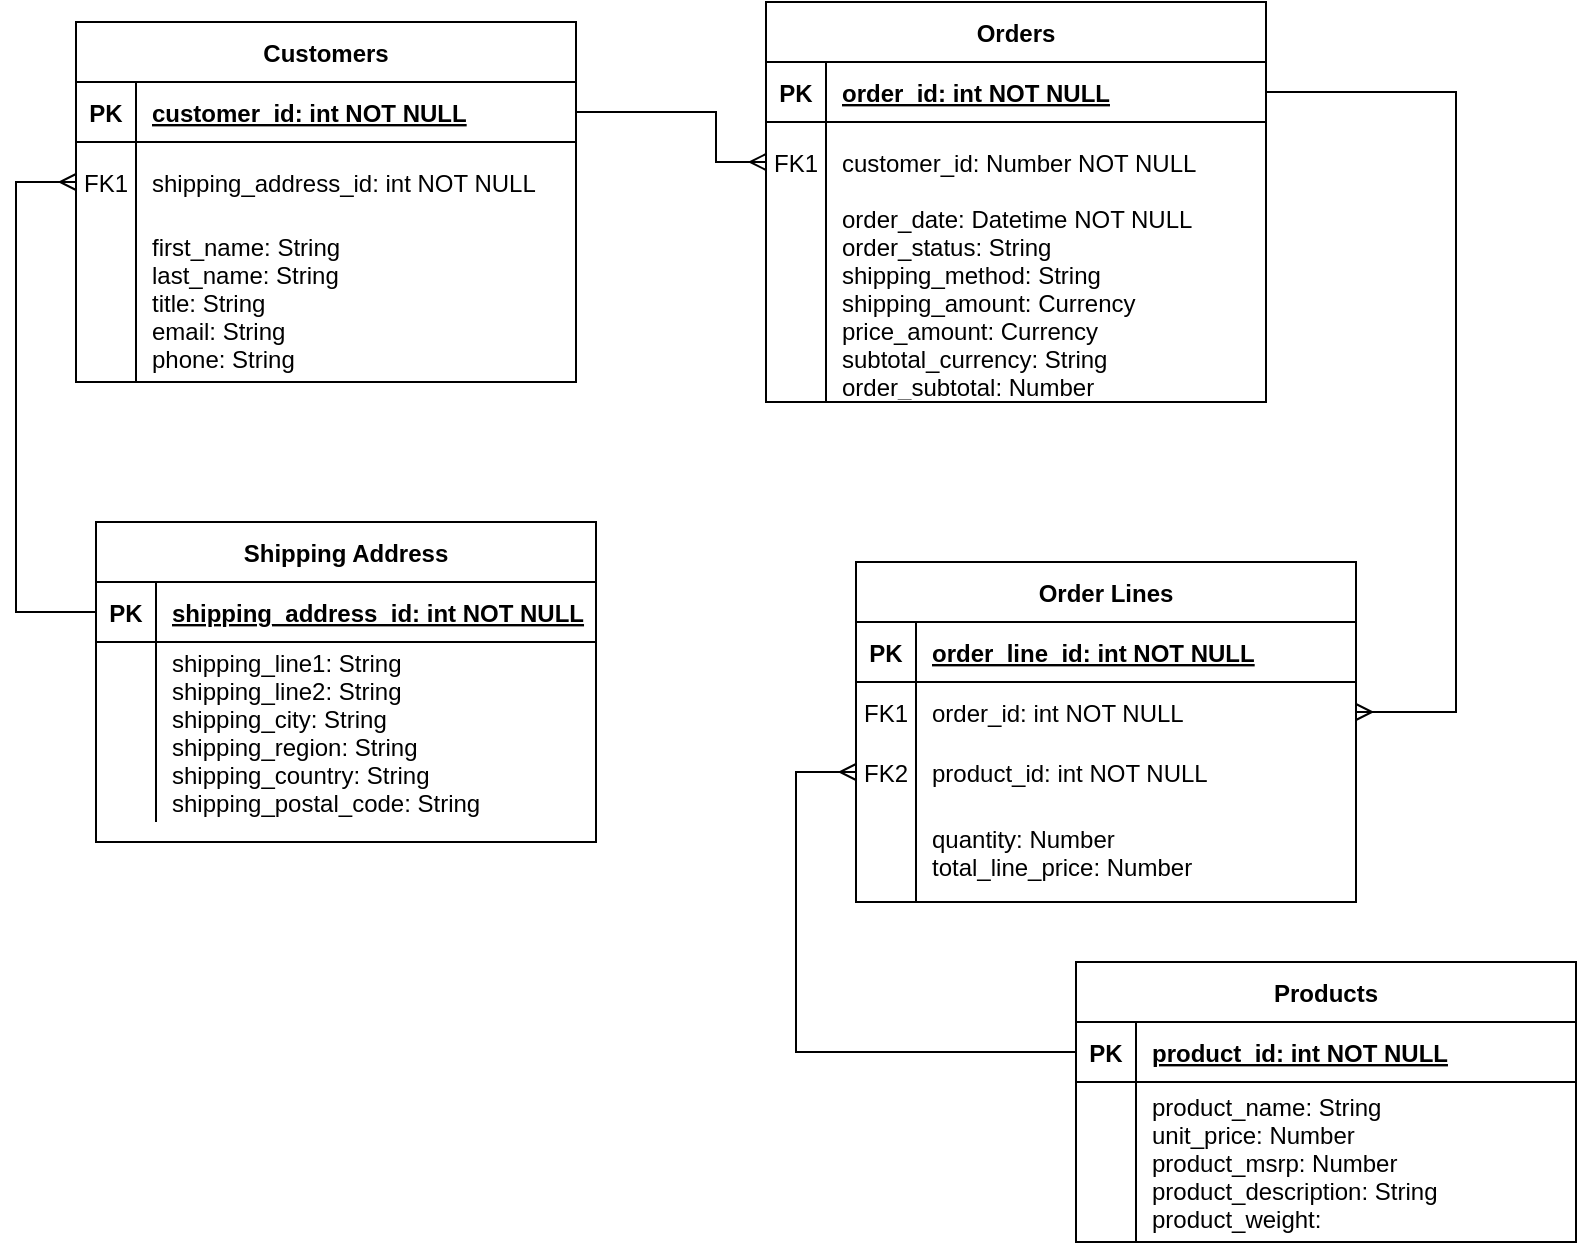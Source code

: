 <mxfile version="14.2.4" type="embed">
    <diagram id="R2lEEEUBdFMjLlhIrx00" name="Page-1">
        <mxGraphModel dx="1118" dy="572" grid="1" gridSize="10" guides="1" tooltips="1" connect="1" arrows="1" fold="1" page="1" pageScale="1" pageWidth="850" pageHeight="1100" math="0" shadow="0" extFonts="Permanent Marker^https://fonts.googleapis.com/css?family=Permanent+Marker">
            <root>
                <mxCell id="0"/>
                <mxCell id="1" parent="0"/>
                <mxCell id="C-vyLk0tnHw3VtMMgP7b-2" value="Orders" style="shape=table;startSize=30;container=1;collapsible=1;childLayout=tableLayout;fixedRows=1;rowLines=0;fontStyle=1;align=center;resizeLast=1;" parent="1" vertex="1">
                    <mxGeometry x="425" y="40" width="250" height="200" as="geometry">
                        <mxRectangle x="440" y="90" width="70" height="30" as="alternateBounds"/>
                    </mxGeometry>
                </mxCell>
                <mxCell id="C-vyLk0tnHw3VtMMgP7b-3" value="" style="shape=partialRectangle;collapsible=0;dropTarget=0;pointerEvents=0;fillColor=none;points=[[0,0.5],[1,0.5]];portConstraint=eastwest;top=0;left=0;right=0;bottom=1;" parent="C-vyLk0tnHw3VtMMgP7b-2" vertex="1">
                    <mxGeometry y="30" width="250" height="30" as="geometry"/>
                </mxCell>
                <mxCell id="C-vyLk0tnHw3VtMMgP7b-4" value="PK" style="shape=partialRectangle;overflow=hidden;connectable=0;fillColor=none;top=0;left=0;bottom=0;right=0;fontStyle=1;" parent="C-vyLk0tnHw3VtMMgP7b-3" vertex="1">
                    <mxGeometry width="30" height="30" as="geometry"/>
                </mxCell>
                <mxCell id="C-vyLk0tnHw3VtMMgP7b-5" value="order_id: int NOT NULL " style="shape=partialRectangle;overflow=hidden;connectable=0;fillColor=none;top=0;left=0;bottom=0;right=0;align=left;spacingLeft=6;fontStyle=5;" parent="C-vyLk0tnHw3VtMMgP7b-3" vertex="1">
                    <mxGeometry x="30" width="220" height="30" as="geometry"/>
                </mxCell>
                <mxCell id="C-vyLk0tnHw3VtMMgP7b-6" value="" style="shape=partialRectangle;collapsible=0;dropTarget=0;pointerEvents=0;fillColor=none;points=[[0,0.5],[1,0.5]];portConstraint=eastwest;top=0;left=0;right=0;bottom=0;" parent="C-vyLk0tnHw3VtMMgP7b-2" vertex="1">
                    <mxGeometry y="60" width="250" height="40" as="geometry"/>
                </mxCell>
                <mxCell id="C-vyLk0tnHw3VtMMgP7b-7" value="FK1" style="shape=partialRectangle;overflow=hidden;connectable=0;fillColor=none;top=0;left=0;bottom=0;right=0;" parent="C-vyLk0tnHw3VtMMgP7b-6" vertex="1">
                    <mxGeometry width="30" height="40" as="geometry"/>
                </mxCell>
                <mxCell id="C-vyLk0tnHw3VtMMgP7b-8" value="customer_id: Number NOT NULL" style="shape=partialRectangle;overflow=hidden;connectable=0;fillColor=none;top=0;left=0;bottom=0;right=0;align=left;spacingLeft=6;" parent="C-vyLk0tnHw3VtMMgP7b-6" vertex="1">
                    <mxGeometry x="30" width="220" height="40" as="geometry"/>
                </mxCell>
                <mxCell id="C-vyLk0tnHw3VtMMgP7b-9" value="" style="shape=partialRectangle;collapsible=0;dropTarget=0;pointerEvents=0;fillColor=none;points=[[0,0.5],[1,0.5]];portConstraint=eastwest;top=0;left=0;right=0;bottom=0;" parent="C-vyLk0tnHw3VtMMgP7b-2" vertex="1">
                    <mxGeometry y="100" width="250" height="100" as="geometry"/>
                </mxCell>
                <mxCell id="C-vyLk0tnHw3VtMMgP7b-10" value="" style="shape=partialRectangle;overflow=hidden;connectable=0;fillColor=none;top=0;left=0;bottom=0;right=0;" parent="C-vyLk0tnHw3VtMMgP7b-9" vertex="1">
                    <mxGeometry width="30" height="100" as="geometry"/>
                </mxCell>
                <mxCell id="C-vyLk0tnHw3VtMMgP7b-11" value="order_date: Datetime NOT NULL&#10;order_status: String&#10;shipping_method: String&#10;shipping_amount: Currency&#10;price_amount: Currency&#10;subtotal_currency: String&#10;order_subtotal: Number&#10;" style="shape=partialRectangle;overflow=hidden;connectable=0;fillColor=none;top=0;left=0;bottom=0;right=0;align=left;spacingLeft=6;" parent="C-vyLk0tnHw3VtMMgP7b-9" vertex="1">
                    <mxGeometry x="30" width="220" height="100" as="geometry"/>
                </mxCell>
                <mxCell id="C-vyLk0tnHw3VtMMgP7b-23" value="Customers" style="shape=table;startSize=30;container=1;collapsible=1;childLayout=tableLayout;fixedRows=1;rowLines=0;fontStyle=1;align=center;resizeLast=1;" parent="1" vertex="1">
                    <mxGeometry x="80" y="50" width="250" height="180" as="geometry">
                        <mxRectangle x="90" y="90" width="100" height="30" as="alternateBounds"/>
                    </mxGeometry>
                </mxCell>
                <mxCell id="C-vyLk0tnHw3VtMMgP7b-24" value="" style="shape=partialRectangle;collapsible=0;dropTarget=0;pointerEvents=0;fillColor=none;points=[[0,0.5],[1,0.5]];portConstraint=eastwest;top=0;left=0;right=0;bottom=1;" parent="C-vyLk0tnHw3VtMMgP7b-23" vertex="1">
                    <mxGeometry y="30" width="250" height="30" as="geometry"/>
                </mxCell>
                <mxCell id="C-vyLk0tnHw3VtMMgP7b-25" value="PK" style="shape=partialRectangle;overflow=hidden;connectable=0;fillColor=none;top=0;left=0;bottom=0;right=0;fontStyle=1;" parent="C-vyLk0tnHw3VtMMgP7b-24" vertex="1">
                    <mxGeometry width="30" height="30" as="geometry"/>
                </mxCell>
                <mxCell id="C-vyLk0tnHw3VtMMgP7b-26" value="customer_id: int NOT NULL " style="shape=partialRectangle;overflow=hidden;connectable=0;fillColor=none;top=0;left=0;bottom=0;right=0;align=left;spacingLeft=6;fontStyle=5;" parent="C-vyLk0tnHw3VtMMgP7b-24" vertex="1">
                    <mxGeometry x="30" width="220" height="30" as="geometry"/>
                </mxCell>
                <mxCell id="B53NT7lgFoS1jql9D8dd-7" style="shape=partialRectangle;collapsible=0;dropTarget=0;pointerEvents=0;fillColor=none;points=[[0,0.5],[1,0.5]];portConstraint=eastwest;top=0;left=0;right=0;bottom=0;" parent="C-vyLk0tnHw3VtMMgP7b-23" vertex="1">
                    <mxGeometry y="60" width="250" height="40" as="geometry"/>
                </mxCell>
                <mxCell id="B53NT7lgFoS1jql9D8dd-8" value="FK1" style="shape=partialRectangle;overflow=hidden;connectable=0;fillColor=none;top=0;left=0;bottom=0;right=0;" parent="B53NT7lgFoS1jql9D8dd-7" vertex="1">
                    <mxGeometry width="30" height="40" as="geometry"/>
                </mxCell>
                <mxCell id="B53NT7lgFoS1jql9D8dd-9" value="shipping_address_id: int NOT NULL" style="shape=partialRectangle;overflow=hidden;connectable=0;fillColor=none;top=0;left=0;bottom=0;right=0;align=left;spacingLeft=6;" parent="B53NT7lgFoS1jql9D8dd-7" vertex="1">
                    <mxGeometry x="30" width="220" height="40" as="geometry"/>
                </mxCell>
                <mxCell id="C-vyLk0tnHw3VtMMgP7b-27" value="" style="shape=partialRectangle;collapsible=0;dropTarget=0;pointerEvents=0;fillColor=none;points=[[0,0.5],[1,0.5]];portConstraint=eastwest;top=0;left=0;right=0;bottom=0;" parent="C-vyLk0tnHw3VtMMgP7b-23" vertex="1">
                    <mxGeometry y="100" width="250" height="80" as="geometry"/>
                </mxCell>
                <mxCell id="C-vyLk0tnHw3VtMMgP7b-28" value="" style="shape=partialRectangle;overflow=hidden;connectable=0;fillColor=none;top=0;left=0;bottom=0;right=0;" parent="C-vyLk0tnHw3VtMMgP7b-27" vertex="1">
                    <mxGeometry width="30" height="80" as="geometry"/>
                </mxCell>
                <mxCell id="C-vyLk0tnHw3VtMMgP7b-29" value="first_name: String&#10;last_name: String&#10;title: String&#10;email: String&#10;phone: String" style="shape=partialRectangle;overflow=hidden;connectable=0;fillColor=none;top=0;left=0;bottom=0;right=0;align=left;spacingLeft=6;" parent="C-vyLk0tnHw3VtMMgP7b-27" vertex="1">
                    <mxGeometry x="30" width="220" height="80" as="geometry"/>
                </mxCell>
                <mxCell id="Gt6Koz-ZhEtc1MP03LpG-1" value="Order Lines" style="shape=table;startSize=30;container=1;collapsible=1;childLayout=tableLayout;fixedRows=1;rowLines=0;fontStyle=1;align=center;resizeLast=1;" parent="1" vertex="1">
                    <mxGeometry x="470" y="320" width="250" height="170" as="geometry">
                        <mxRectangle x="440" y="90" width="70" height="30" as="alternateBounds"/>
                    </mxGeometry>
                </mxCell>
                <mxCell id="Gt6Koz-ZhEtc1MP03LpG-2" value="" style="shape=partialRectangle;collapsible=0;dropTarget=0;pointerEvents=0;fillColor=none;points=[[0,0.5],[1,0.5]];portConstraint=eastwest;top=0;left=0;right=0;bottom=1;" parent="Gt6Koz-ZhEtc1MP03LpG-1" vertex="1">
                    <mxGeometry y="30" width="250" height="30" as="geometry"/>
                </mxCell>
                <mxCell id="Gt6Koz-ZhEtc1MP03LpG-3" value="PK" style="shape=partialRectangle;overflow=hidden;connectable=0;fillColor=none;top=0;left=0;bottom=0;right=0;fontStyle=1;" parent="Gt6Koz-ZhEtc1MP03LpG-2" vertex="1">
                    <mxGeometry width="30" height="30" as="geometry"/>
                </mxCell>
                <mxCell id="Gt6Koz-ZhEtc1MP03LpG-4" value="order_line_id: int NOT NULL " style="shape=partialRectangle;overflow=hidden;connectable=0;fillColor=none;top=0;left=0;bottom=0;right=0;align=left;spacingLeft=6;fontStyle=5;" parent="Gt6Koz-ZhEtc1MP03LpG-2" vertex="1">
                    <mxGeometry x="30" width="220" height="30" as="geometry"/>
                </mxCell>
                <mxCell id="Gt6Koz-ZhEtc1MP03LpG-5" value="" style="shape=partialRectangle;collapsible=0;dropTarget=0;pointerEvents=0;fillColor=none;points=[[0,0.5],[1,0.5]];portConstraint=eastwest;top=0;left=0;right=0;bottom=0;" parent="Gt6Koz-ZhEtc1MP03LpG-1" vertex="1">
                    <mxGeometry y="60" width="250" height="30" as="geometry"/>
                </mxCell>
                <mxCell id="Gt6Koz-ZhEtc1MP03LpG-6" value="FK1" style="shape=partialRectangle;overflow=hidden;connectable=0;fillColor=none;top=0;left=0;bottom=0;right=0;" parent="Gt6Koz-ZhEtc1MP03LpG-5" vertex="1">
                    <mxGeometry width="30" height="30" as="geometry"/>
                </mxCell>
                <mxCell id="Gt6Koz-ZhEtc1MP03LpG-7" value="order_id: int NOT NULL" style="shape=partialRectangle;overflow=hidden;connectable=0;fillColor=none;top=0;left=0;bottom=0;right=0;align=left;spacingLeft=6;" parent="Gt6Koz-ZhEtc1MP03LpG-5" vertex="1">
                    <mxGeometry x="30" width="220" height="30" as="geometry"/>
                </mxCell>
                <mxCell id="B53NT7lgFoS1jql9D8dd-1" style="shape=partialRectangle;collapsible=0;dropTarget=0;pointerEvents=0;fillColor=none;points=[[0,0.5],[1,0.5]];portConstraint=eastwest;top=0;left=0;right=0;bottom=0;" parent="Gt6Koz-ZhEtc1MP03LpG-1" vertex="1">
                    <mxGeometry y="90" width="250" height="30" as="geometry"/>
                </mxCell>
                <mxCell id="B53NT7lgFoS1jql9D8dd-2" value="FK2" style="shape=partialRectangle;overflow=hidden;connectable=0;fillColor=none;top=0;left=0;bottom=0;right=0;" parent="B53NT7lgFoS1jql9D8dd-1" vertex="1">
                    <mxGeometry width="30" height="30" as="geometry"/>
                </mxCell>
                <mxCell id="B53NT7lgFoS1jql9D8dd-3" value="product_id: int NOT NULL" style="shape=partialRectangle;overflow=hidden;connectable=0;fillColor=none;top=0;left=0;bottom=0;right=0;align=left;spacingLeft=6;" parent="B53NT7lgFoS1jql9D8dd-1" vertex="1">
                    <mxGeometry x="30" width="220" height="30" as="geometry"/>
                </mxCell>
                <mxCell id="Gt6Koz-ZhEtc1MP03LpG-8" value="" style="shape=partialRectangle;collapsible=0;dropTarget=0;pointerEvents=0;fillColor=none;points=[[0,0.5],[1,0.5]];portConstraint=eastwest;top=0;left=0;right=0;bottom=0;" parent="Gt6Koz-ZhEtc1MP03LpG-1" vertex="1">
                    <mxGeometry y="120" width="250" height="50" as="geometry"/>
                </mxCell>
                <mxCell id="Gt6Koz-ZhEtc1MP03LpG-9" value="" style="shape=partialRectangle;overflow=hidden;connectable=0;fillColor=none;top=0;left=0;bottom=0;right=0;" parent="Gt6Koz-ZhEtc1MP03LpG-8" vertex="1">
                    <mxGeometry width="30" height="50" as="geometry"/>
                </mxCell>
                <mxCell id="Gt6Koz-ZhEtc1MP03LpG-10" value="quantity: Number&#10;total_line_price: Number" style="shape=partialRectangle;overflow=hidden;connectable=0;fillColor=none;top=0;left=0;bottom=0;right=0;align=left;spacingLeft=6;" parent="Gt6Koz-ZhEtc1MP03LpG-8" vertex="1">
                    <mxGeometry x="30" width="220" height="50" as="geometry"/>
                </mxCell>
                <mxCell id="Gt6Koz-ZhEtc1MP03LpG-17" style="edgeStyle=orthogonalEdgeStyle;rounded=0;orthogonalLoop=1;jettySize=auto;html=1;exitX=1;exitY=0.5;exitDx=0;exitDy=0;entryX=0;entryY=0.5;entryDx=0;entryDy=0;startArrow=none;startFill=0;endArrow=ERmany;endFill=0;" parent="1" source="C-vyLk0tnHw3VtMMgP7b-24" target="C-vyLk0tnHw3VtMMgP7b-6" edge="1">
                    <mxGeometry relative="1" as="geometry">
                        <Array as="points">
                            <mxPoint x="400" y="95"/>
                            <mxPoint x="400" y="120"/>
                        </Array>
                    </mxGeometry>
                </mxCell>
                <mxCell id="Gt6Koz-ZhEtc1MP03LpG-18" value="Shipping Address" style="shape=table;startSize=30;container=1;collapsible=1;childLayout=tableLayout;fixedRows=1;rowLines=0;fontStyle=1;align=center;resizeLast=1;" parent="1" vertex="1">
                    <mxGeometry x="90" y="300" width="250" height="160" as="geometry">
                        <mxRectangle x="90" y="300" width="70" height="30" as="alternateBounds"/>
                    </mxGeometry>
                </mxCell>
                <mxCell id="Gt6Koz-ZhEtc1MP03LpG-19" value="" style="shape=partialRectangle;collapsible=0;dropTarget=0;pointerEvents=0;fillColor=none;points=[[0,0.5],[1,0.5]];portConstraint=eastwest;top=0;left=0;right=0;bottom=1;" parent="Gt6Koz-ZhEtc1MP03LpG-18" vertex="1">
                    <mxGeometry y="30" width="250" height="30" as="geometry"/>
                </mxCell>
                <mxCell id="Gt6Koz-ZhEtc1MP03LpG-20" value="PK" style="shape=partialRectangle;overflow=hidden;connectable=0;fillColor=none;top=0;left=0;bottom=0;right=0;fontStyle=1;" parent="Gt6Koz-ZhEtc1MP03LpG-19" vertex="1">
                    <mxGeometry width="30" height="30" as="geometry"/>
                </mxCell>
                <mxCell id="Gt6Koz-ZhEtc1MP03LpG-21" value="shipping_address_id: int NOT NULL " style="shape=partialRectangle;overflow=hidden;connectable=0;fillColor=none;top=0;left=0;bottom=0;right=0;align=left;spacingLeft=6;fontStyle=5;" parent="Gt6Koz-ZhEtc1MP03LpG-19" vertex="1">
                    <mxGeometry x="30" width="220" height="30" as="geometry"/>
                </mxCell>
                <mxCell id="Gt6Koz-ZhEtc1MP03LpG-25" value="" style="shape=partialRectangle;collapsible=0;dropTarget=0;pointerEvents=0;fillColor=none;points=[[0,0.5],[1,0.5]];portConstraint=eastwest;top=0;left=0;right=0;bottom=0;" parent="Gt6Koz-ZhEtc1MP03LpG-18" vertex="1">
                    <mxGeometry y="60" width="250" height="90" as="geometry"/>
                </mxCell>
                <mxCell id="Gt6Koz-ZhEtc1MP03LpG-26" value="" style="shape=partialRectangle;overflow=hidden;connectable=0;fillColor=none;top=0;left=0;bottom=0;right=0;" parent="Gt6Koz-ZhEtc1MP03LpG-25" vertex="1">
                    <mxGeometry width="30" height="90" as="geometry"/>
                </mxCell>
                <mxCell id="Gt6Koz-ZhEtc1MP03LpG-27" value="shipping_line1: String&#10;shipping_line2: String&#10;shipping_city: String&#10;shipping_region: String&#10;shipping_country: String&#10;shipping_postal_code: String" style="shape=partialRectangle;overflow=hidden;connectable=0;fillColor=none;top=0;left=0;bottom=0;right=0;align=left;spacingLeft=6;" parent="Gt6Koz-ZhEtc1MP03LpG-25" vertex="1">
                    <mxGeometry x="30" width="220" height="90" as="geometry"/>
                </mxCell>
                <mxCell id="Gt6Koz-ZhEtc1MP03LpG-28" style="edgeStyle=orthogonalEdgeStyle;rounded=0;orthogonalLoop=1;jettySize=auto;html=1;entryX=0;entryY=0.5;entryDx=0;entryDy=0;startArrow=ERmany;startFill=0;endArrow=none;endFill=0;exitX=0;exitY=0.5;exitDx=0;exitDy=0;" parent="1" source="B53NT7lgFoS1jql9D8dd-7" target="Gt6Koz-ZhEtc1MP03LpG-19" edge="1">
                    <mxGeometry relative="1" as="geometry">
                        <Array as="points">
                            <mxPoint x="50" y="130"/>
                            <mxPoint x="50" y="345"/>
                        </Array>
                    </mxGeometry>
                </mxCell>
                <mxCell id="Gt6Koz-ZhEtc1MP03LpG-29" style="edgeStyle=orthogonalEdgeStyle;rounded=0;orthogonalLoop=1;jettySize=auto;html=1;entryX=1;entryY=0.5;entryDx=0;entryDy=0;startArrow=none;startFill=0;endArrow=ERmany;endFill=0;exitX=1;exitY=0.5;exitDx=0;exitDy=0;" parent="1" source="C-vyLk0tnHw3VtMMgP7b-3" target="Gt6Koz-ZhEtc1MP03LpG-5" edge="1">
                    <mxGeometry relative="1" as="geometry">
                        <Array as="points">
                            <mxPoint x="770" y="85"/>
                            <mxPoint x="770" y="395"/>
                        </Array>
                    </mxGeometry>
                </mxCell>
                <mxCell id="B53NT7lgFoS1jql9D8dd-10" value="Products" style="shape=table;startSize=30;container=1;collapsible=1;childLayout=tableLayout;fixedRows=1;rowLines=0;fontStyle=1;align=center;resizeLast=1;" parent="1" vertex="1">
                    <mxGeometry x="580" y="520" width="250" height="140" as="geometry">
                        <mxRectangle x="440" y="90" width="70" height="30" as="alternateBounds"/>
                    </mxGeometry>
                </mxCell>
                <mxCell id="B53NT7lgFoS1jql9D8dd-11" value="" style="shape=partialRectangle;collapsible=0;dropTarget=0;pointerEvents=0;fillColor=none;points=[[0,0.5],[1,0.5]];portConstraint=eastwest;top=0;left=0;right=0;bottom=1;" parent="B53NT7lgFoS1jql9D8dd-10" vertex="1">
                    <mxGeometry y="30" width="250" height="30" as="geometry"/>
                </mxCell>
                <mxCell id="B53NT7lgFoS1jql9D8dd-12" value="PK" style="shape=partialRectangle;overflow=hidden;connectable=0;fillColor=none;top=0;left=0;bottom=0;right=0;fontStyle=1;" parent="B53NT7lgFoS1jql9D8dd-11" vertex="1">
                    <mxGeometry width="30" height="30" as="geometry"/>
                </mxCell>
                <mxCell id="B53NT7lgFoS1jql9D8dd-13" value="product_id: int NOT NULL" style="shape=partialRectangle;overflow=hidden;connectable=0;fillColor=none;top=0;left=0;bottom=0;right=0;align=left;spacingLeft=6;fontStyle=5;" parent="B53NT7lgFoS1jql9D8dd-11" vertex="1">
                    <mxGeometry x="30" width="220" height="30" as="geometry"/>
                </mxCell>
                <mxCell id="B53NT7lgFoS1jql9D8dd-20" value="" style="shape=partialRectangle;collapsible=0;dropTarget=0;pointerEvents=0;fillColor=none;points=[[0,0.5],[1,0.5]];portConstraint=eastwest;top=0;left=0;right=0;bottom=0;" parent="B53NT7lgFoS1jql9D8dd-10" vertex="1">
                    <mxGeometry y="60" width="250" height="80" as="geometry"/>
                </mxCell>
                <mxCell id="B53NT7lgFoS1jql9D8dd-21" value="" style="shape=partialRectangle;overflow=hidden;connectable=0;fillColor=none;top=0;left=0;bottom=0;right=0;" parent="B53NT7lgFoS1jql9D8dd-20" vertex="1">
                    <mxGeometry width="30" height="80" as="geometry"/>
                </mxCell>
                <mxCell id="B53NT7lgFoS1jql9D8dd-22" value="product_name: String&#10;unit_price: Number&#10;product_msrp: Number&#10;product_description: String&#10;product_weight:" style="shape=partialRectangle;overflow=hidden;connectable=0;fillColor=none;top=0;left=0;bottom=0;right=0;align=left;spacingLeft=6;" parent="B53NT7lgFoS1jql9D8dd-20" vertex="1">
                    <mxGeometry x="30" width="220" height="80" as="geometry"/>
                </mxCell>
                <mxCell id="B53NT7lgFoS1jql9D8dd-23" style="edgeStyle=orthogonalEdgeStyle;rounded=0;orthogonalLoop=1;jettySize=auto;html=1;exitX=0;exitY=0.5;exitDx=0;exitDy=0;entryX=0;entryY=0.5;entryDx=0;entryDy=0;endArrow=ERmany;endFill=0;" parent="1" source="B53NT7lgFoS1jql9D8dd-11" target="B53NT7lgFoS1jql9D8dd-1" edge="1">
                    <mxGeometry relative="1" as="geometry">
                        <Array as="points">
                            <mxPoint x="440" y="565"/>
                            <mxPoint x="440" y="425"/>
                        </Array>
                    </mxGeometry>
                </mxCell>
            </root>
        </mxGraphModel>
    </diagram>
</mxfile>